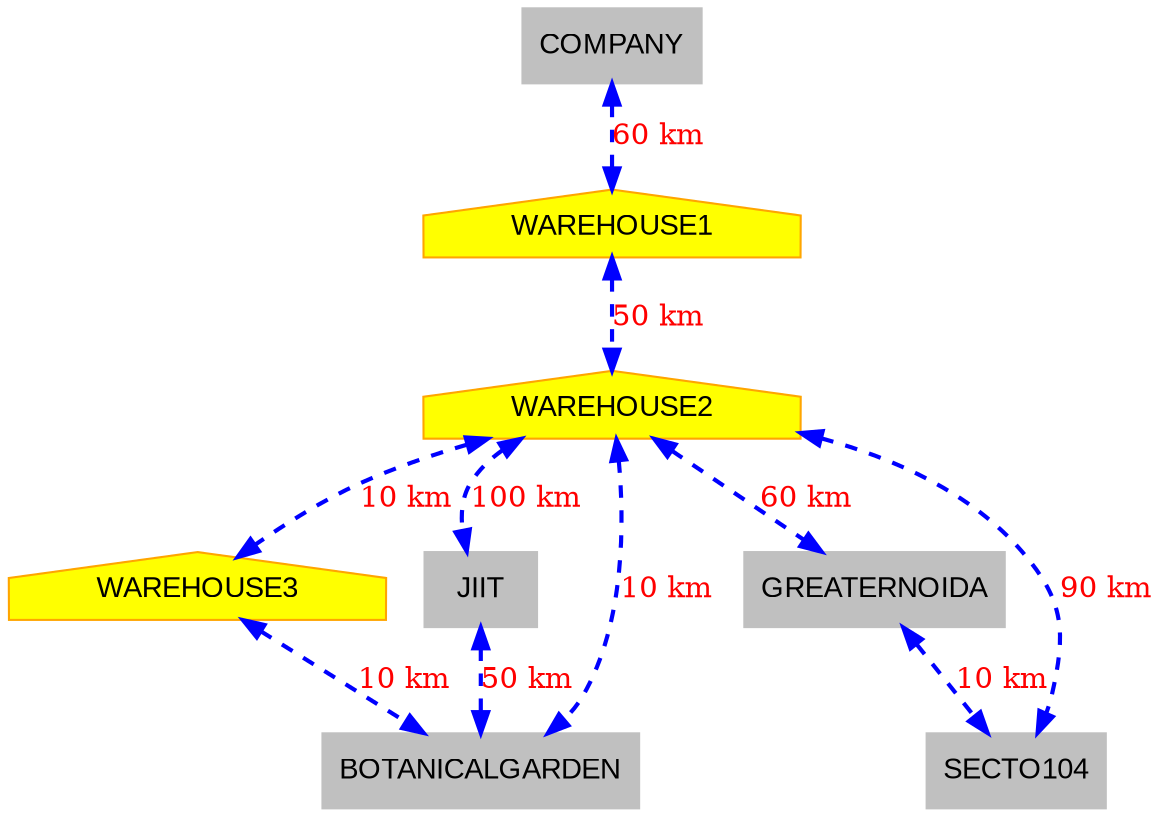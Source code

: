 digraph G {
  graph [splines=true];
  node [shape=box, style=filled, color=GREY, fontname="Arial", fontsize=14];
  WAREHOUSE1 [shape=house, color=orange, style=filled, fillcolor=yellow];
  WAREHOUSE2 [shape=house, color=orange, style=filled, fillcolor=yellow];
  WAREHOUSE3 [shape=house, color=orange, style=filled, fillcolor=yellow];
  COMPANY -> WAREHOUSE1 [label="60 km", penwidth=2, color=blue, fontcolor=red, dir=both, style=dashed];
  WAREHOUSE1 -> WAREHOUSE2 [label="50 km", penwidth=2, color=blue, fontcolor=red, dir=both, style=dashed];
  WAREHOUSE2 -> WAREHOUSE3 [label="10 km", penwidth=2, color=blue, fontcolor=red, dir=both, style=dashed];
  WAREHOUSE2 -> JIIT [label="100 km", penwidth=2, color=blue, fontcolor=red, dir=both, style=dashed];
  WAREHOUSE2 -> BOTANICALGARDEN [label="10 km", penwidth=2, color=blue, fontcolor=red, dir=both, style=dashed];
  WAREHOUSE2 -> GREATERNOIDA [label="60 km", penwidth=2, color=blue, fontcolor=red, dir=both, style=dashed];
  WAREHOUSE2 -> SECTO104 [label="90 km", penwidth=2, color=blue, fontcolor=red, dir=both, style=dashed];
  WAREHOUSE3 -> BOTANICALGARDEN [label="10 km", penwidth=2, color=blue, fontcolor=red, dir=both, style=dashed];
  JIIT -> BOTANICALGARDEN [label="50 km", penwidth=2, color=blue, fontcolor=red, dir=both, style=dashed];
  GREATERNOIDA -> SECTO104 [label="10 km", penwidth=2, color=blue, fontcolor=red, dir=both, style=dashed];
}
